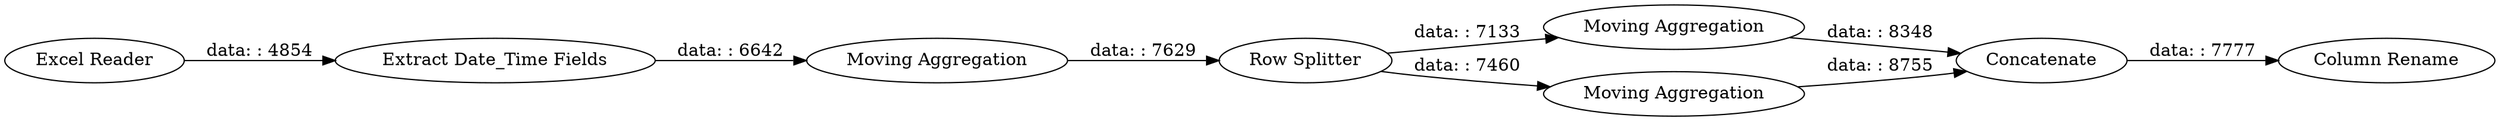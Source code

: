 digraph {
	"-3087593517703903464_27" [label="Moving Aggregation"]
	"-3087593517703903464_21" [label="Extract Date_Time Fields"]
	"-3087593517703903464_1" [label="Excel Reader"]
	"-3087593517703903464_30" [label=Concatenate]
	"-3087593517703903464_22" [label="Row Splitter"]
	"-3087593517703903464_29" [label="Moving Aggregation"]
	"-3087593517703903464_20" [label="Moving Aggregation"]
	"-3087593517703903464_31" [label="Column Rename"]
	"-3087593517703903464_20" -> "-3087593517703903464_22" [label="data: : 7629"]
	"-3087593517703903464_22" -> "-3087593517703903464_27" [label="data: : 7133"]
	"-3087593517703903464_30" -> "-3087593517703903464_31" [label="data: : 7777"]
	"-3087593517703903464_21" -> "-3087593517703903464_20" [label="data: : 6642"]
	"-3087593517703903464_27" -> "-3087593517703903464_30" [label="data: : 8348"]
	"-3087593517703903464_1" -> "-3087593517703903464_21" [label="data: : 4854"]
	"-3087593517703903464_29" -> "-3087593517703903464_30" [label="data: : 8755"]
	"-3087593517703903464_22" -> "-3087593517703903464_29" [label="data: : 7460"]
	rankdir=LR
}
